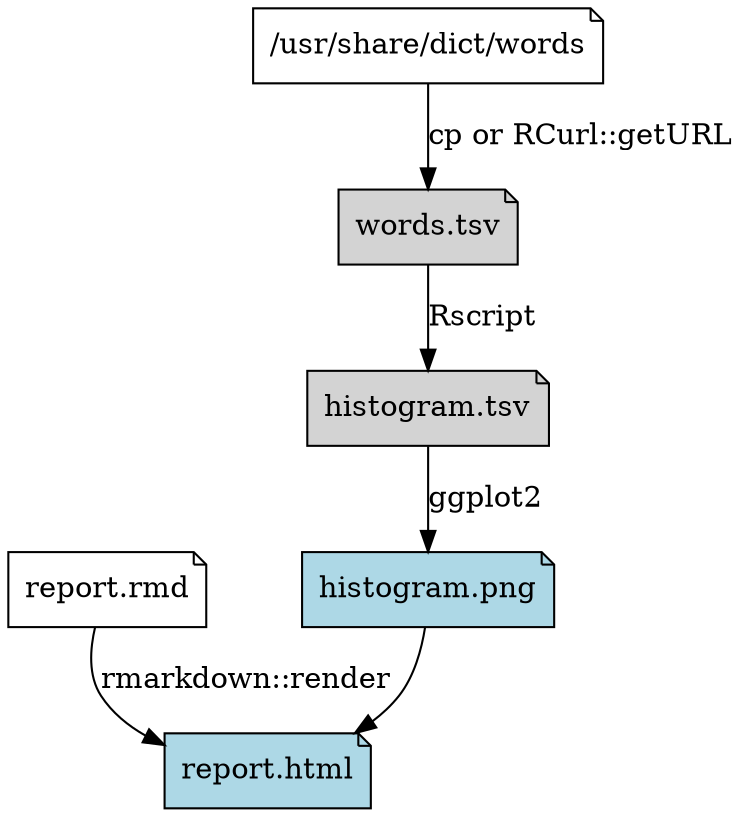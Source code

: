 digraph "activity" {

node [style = "filled"]

node [shape = "note" fillcolor="white"]

"report.rmd"
"/usr/share/dict/words"

node [shape = "note" fillcolor="lightgray"]

"words.tsv"
"histogram.tsv"

node [shape = "note" fillcolor="lightblue"]

"histogram.png"
"report.html"

"/usr/share/dict/words" -> "words.tsv" [label="cp or RCurl::getURL"]
"words.tsv" -> "histogram.tsv" [label="Rscript"]
"histogram.tsv" -> "histogram.png" [label="ggplot2"]
"histogram.png" -> "report.html"
"report.rmd" -> "report.html" [label="rmarkdown::render"]
}
